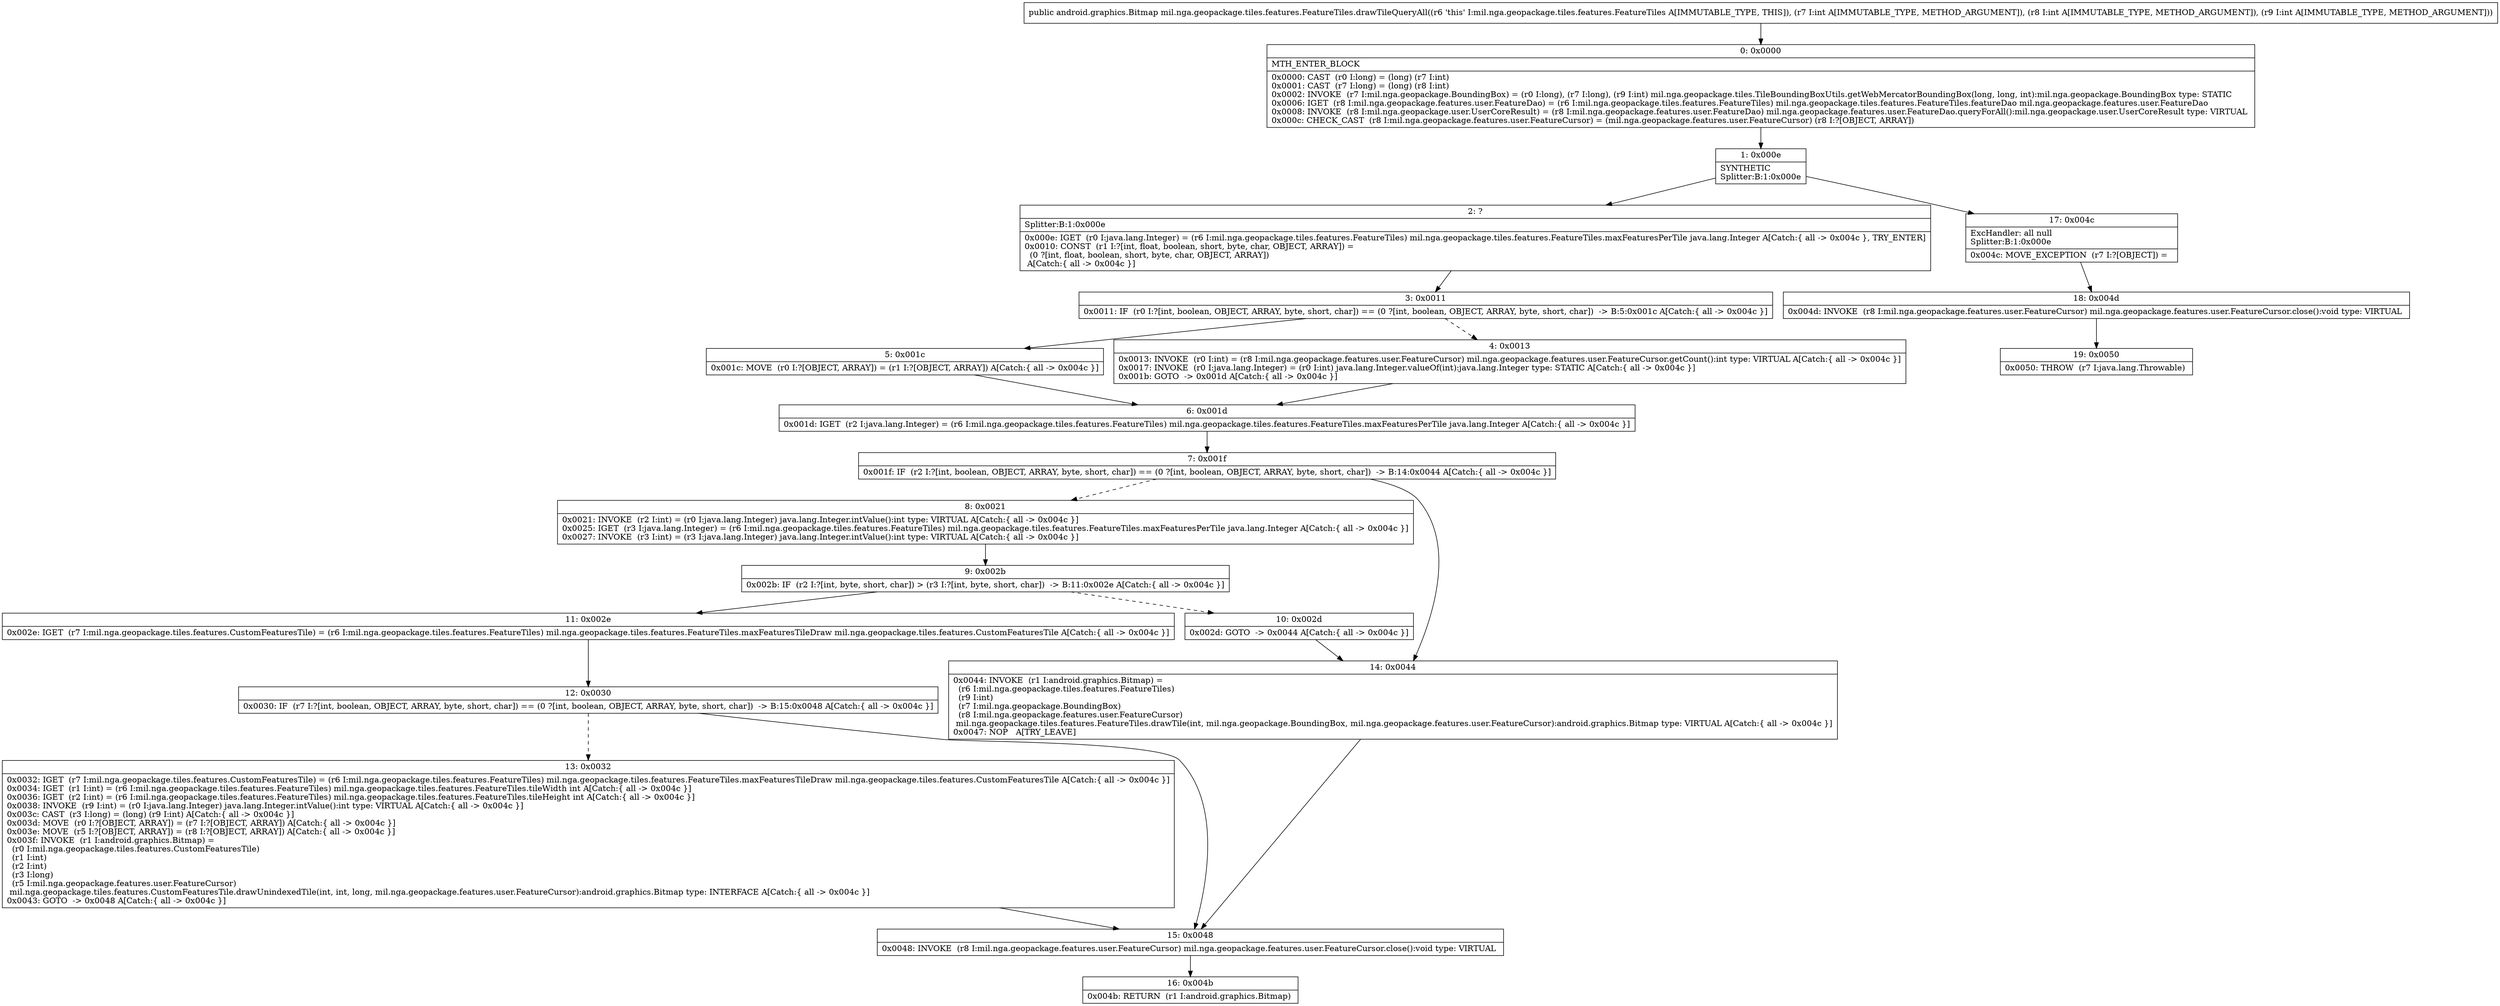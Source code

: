 digraph "CFG formil.nga.geopackage.tiles.features.FeatureTiles.drawTileQueryAll(III)Landroid\/graphics\/Bitmap;" {
Node_0 [shape=record,label="{0\:\ 0x0000|MTH_ENTER_BLOCK\l|0x0000: CAST  (r0 I:long) = (long) (r7 I:int) \l0x0001: CAST  (r7 I:long) = (long) (r8 I:int) \l0x0002: INVOKE  (r7 I:mil.nga.geopackage.BoundingBox) = (r0 I:long), (r7 I:long), (r9 I:int) mil.nga.geopackage.tiles.TileBoundingBoxUtils.getWebMercatorBoundingBox(long, long, int):mil.nga.geopackage.BoundingBox type: STATIC \l0x0006: IGET  (r8 I:mil.nga.geopackage.features.user.FeatureDao) = (r6 I:mil.nga.geopackage.tiles.features.FeatureTiles) mil.nga.geopackage.tiles.features.FeatureTiles.featureDao mil.nga.geopackage.features.user.FeatureDao \l0x0008: INVOKE  (r8 I:mil.nga.geopackage.user.UserCoreResult) = (r8 I:mil.nga.geopackage.features.user.FeatureDao) mil.nga.geopackage.features.user.FeatureDao.queryForAll():mil.nga.geopackage.user.UserCoreResult type: VIRTUAL \l0x000c: CHECK_CAST  (r8 I:mil.nga.geopackage.features.user.FeatureCursor) = (mil.nga.geopackage.features.user.FeatureCursor) (r8 I:?[OBJECT, ARRAY]) \l}"];
Node_1 [shape=record,label="{1\:\ 0x000e|SYNTHETIC\lSplitter:B:1:0x000e\l}"];
Node_2 [shape=record,label="{2\:\ ?|Splitter:B:1:0x000e\l|0x000e: IGET  (r0 I:java.lang.Integer) = (r6 I:mil.nga.geopackage.tiles.features.FeatureTiles) mil.nga.geopackage.tiles.features.FeatureTiles.maxFeaturesPerTile java.lang.Integer A[Catch:\{ all \-\> 0x004c \}, TRY_ENTER]\l0x0010: CONST  (r1 I:?[int, float, boolean, short, byte, char, OBJECT, ARRAY]) = \l  (0 ?[int, float, boolean, short, byte, char, OBJECT, ARRAY])\l A[Catch:\{ all \-\> 0x004c \}]\l}"];
Node_3 [shape=record,label="{3\:\ 0x0011|0x0011: IF  (r0 I:?[int, boolean, OBJECT, ARRAY, byte, short, char]) == (0 ?[int, boolean, OBJECT, ARRAY, byte, short, char])  \-\> B:5:0x001c A[Catch:\{ all \-\> 0x004c \}]\l}"];
Node_4 [shape=record,label="{4\:\ 0x0013|0x0013: INVOKE  (r0 I:int) = (r8 I:mil.nga.geopackage.features.user.FeatureCursor) mil.nga.geopackage.features.user.FeatureCursor.getCount():int type: VIRTUAL A[Catch:\{ all \-\> 0x004c \}]\l0x0017: INVOKE  (r0 I:java.lang.Integer) = (r0 I:int) java.lang.Integer.valueOf(int):java.lang.Integer type: STATIC A[Catch:\{ all \-\> 0x004c \}]\l0x001b: GOTO  \-\> 0x001d A[Catch:\{ all \-\> 0x004c \}]\l}"];
Node_5 [shape=record,label="{5\:\ 0x001c|0x001c: MOVE  (r0 I:?[OBJECT, ARRAY]) = (r1 I:?[OBJECT, ARRAY]) A[Catch:\{ all \-\> 0x004c \}]\l}"];
Node_6 [shape=record,label="{6\:\ 0x001d|0x001d: IGET  (r2 I:java.lang.Integer) = (r6 I:mil.nga.geopackage.tiles.features.FeatureTiles) mil.nga.geopackage.tiles.features.FeatureTiles.maxFeaturesPerTile java.lang.Integer A[Catch:\{ all \-\> 0x004c \}]\l}"];
Node_7 [shape=record,label="{7\:\ 0x001f|0x001f: IF  (r2 I:?[int, boolean, OBJECT, ARRAY, byte, short, char]) == (0 ?[int, boolean, OBJECT, ARRAY, byte, short, char])  \-\> B:14:0x0044 A[Catch:\{ all \-\> 0x004c \}]\l}"];
Node_8 [shape=record,label="{8\:\ 0x0021|0x0021: INVOKE  (r2 I:int) = (r0 I:java.lang.Integer) java.lang.Integer.intValue():int type: VIRTUAL A[Catch:\{ all \-\> 0x004c \}]\l0x0025: IGET  (r3 I:java.lang.Integer) = (r6 I:mil.nga.geopackage.tiles.features.FeatureTiles) mil.nga.geopackage.tiles.features.FeatureTiles.maxFeaturesPerTile java.lang.Integer A[Catch:\{ all \-\> 0x004c \}]\l0x0027: INVOKE  (r3 I:int) = (r3 I:java.lang.Integer) java.lang.Integer.intValue():int type: VIRTUAL A[Catch:\{ all \-\> 0x004c \}]\l}"];
Node_9 [shape=record,label="{9\:\ 0x002b|0x002b: IF  (r2 I:?[int, byte, short, char]) \> (r3 I:?[int, byte, short, char])  \-\> B:11:0x002e A[Catch:\{ all \-\> 0x004c \}]\l}"];
Node_10 [shape=record,label="{10\:\ 0x002d|0x002d: GOTO  \-\> 0x0044 A[Catch:\{ all \-\> 0x004c \}]\l}"];
Node_11 [shape=record,label="{11\:\ 0x002e|0x002e: IGET  (r7 I:mil.nga.geopackage.tiles.features.CustomFeaturesTile) = (r6 I:mil.nga.geopackage.tiles.features.FeatureTiles) mil.nga.geopackage.tiles.features.FeatureTiles.maxFeaturesTileDraw mil.nga.geopackage.tiles.features.CustomFeaturesTile A[Catch:\{ all \-\> 0x004c \}]\l}"];
Node_12 [shape=record,label="{12\:\ 0x0030|0x0030: IF  (r7 I:?[int, boolean, OBJECT, ARRAY, byte, short, char]) == (0 ?[int, boolean, OBJECT, ARRAY, byte, short, char])  \-\> B:15:0x0048 A[Catch:\{ all \-\> 0x004c \}]\l}"];
Node_13 [shape=record,label="{13\:\ 0x0032|0x0032: IGET  (r7 I:mil.nga.geopackage.tiles.features.CustomFeaturesTile) = (r6 I:mil.nga.geopackage.tiles.features.FeatureTiles) mil.nga.geopackage.tiles.features.FeatureTiles.maxFeaturesTileDraw mil.nga.geopackage.tiles.features.CustomFeaturesTile A[Catch:\{ all \-\> 0x004c \}]\l0x0034: IGET  (r1 I:int) = (r6 I:mil.nga.geopackage.tiles.features.FeatureTiles) mil.nga.geopackage.tiles.features.FeatureTiles.tileWidth int A[Catch:\{ all \-\> 0x004c \}]\l0x0036: IGET  (r2 I:int) = (r6 I:mil.nga.geopackage.tiles.features.FeatureTiles) mil.nga.geopackage.tiles.features.FeatureTiles.tileHeight int A[Catch:\{ all \-\> 0x004c \}]\l0x0038: INVOKE  (r9 I:int) = (r0 I:java.lang.Integer) java.lang.Integer.intValue():int type: VIRTUAL A[Catch:\{ all \-\> 0x004c \}]\l0x003c: CAST  (r3 I:long) = (long) (r9 I:int) A[Catch:\{ all \-\> 0x004c \}]\l0x003d: MOVE  (r0 I:?[OBJECT, ARRAY]) = (r7 I:?[OBJECT, ARRAY]) A[Catch:\{ all \-\> 0x004c \}]\l0x003e: MOVE  (r5 I:?[OBJECT, ARRAY]) = (r8 I:?[OBJECT, ARRAY]) A[Catch:\{ all \-\> 0x004c \}]\l0x003f: INVOKE  (r1 I:android.graphics.Bitmap) = \l  (r0 I:mil.nga.geopackage.tiles.features.CustomFeaturesTile)\l  (r1 I:int)\l  (r2 I:int)\l  (r3 I:long)\l  (r5 I:mil.nga.geopackage.features.user.FeatureCursor)\l mil.nga.geopackage.tiles.features.CustomFeaturesTile.drawUnindexedTile(int, int, long, mil.nga.geopackage.features.user.FeatureCursor):android.graphics.Bitmap type: INTERFACE A[Catch:\{ all \-\> 0x004c \}]\l0x0043: GOTO  \-\> 0x0048 A[Catch:\{ all \-\> 0x004c \}]\l}"];
Node_14 [shape=record,label="{14\:\ 0x0044|0x0044: INVOKE  (r1 I:android.graphics.Bitmap) = \l  (r6 I:mil.nga.geopackage.tiles.features.FeatureTiles)\l  (r9 I:int)\l  (r7 I:mil.nga.geopackage.BoundingBox)\l  (r8 I:mil.nga.geopackage.features.user.FeatureCursor)\l mil.nga.geopackage.tiles.features.FeatureTiles.drawTile(int, mil.nga.geopackage.BoundingBox, mil.nga.geopackage.features.user.FeatureCursor):android.graphics.Bitmap type: VIRTUAL A[Catch:\{ all \-\> 0x004c \}]\l0x0047: NOP   A[TRY_LEAVE]\l}"];
Node_15 [shape=record,label="{15\:\ 0x0048|0x0048: INVOKE  (r8 I:mil.nga.geopackage.features.user.FeatureCursor) mil.nga.geopackage.features.user.FeatureCursor.close():void type: VIRTUAL \l}"];
Node_16 [shape=record,label="{16\:\ 0x004b|0x004b: RETURN  (r1 I:android.graphics.Bitmap) \l}"];
Node_17 [shape=record,label="{17\:\ 0x004c|ExcHandler: all null\lSplitter:B:1:0x000e\l|0x004c: MOVE_EXCEPTION  (r7 I:?[OBJECT]) =  \l}"];
Node_18 [shape=record,label="{18\:\ 0x004d|0x004d: INVOKE  (r8 I:mil.nga.geopackage.features.user.FeatureCursor) mil.nga.geopackage.features.user.FeatureCursor.close():void type: VIRTUAL \l}"];
Node_19 [shape=record,label="{19\:\ 0x0050|0x0050: THROW  (r7 I:java.lang.Throwable) \l}"];
MethodNode[shape=record,label="{public android.graphics.Bitmap mil.nga.geopackage.tiles.features.FeatureTiles.drawTileQueryAll((r6 'this' I:mil.nga.geopackage.tiles.features.FeatureTiles A[IMMUTABLE_TYPE, THIS]), (r7 I:int A[IMMUTABLE_TYPE, METHOD_ARGUMENT]), (r8 I:int A[IMMUTABLE_TYPE, METHOD_ARGUMENT]), (r9 I:int A[IMMUTABLE_TYPE, METHOD_ARGUMENT])) }"];
MethodNode -> Node_0;
Node_0 -> Node_1;
Node_1 -> Node_2;
Node_1 -> Node_17;
Node_2 -> Node_3;
Node_3 -> Node_4[style=dashed];
Node_3 -> Node_5;
Node_4 -> Node_6;
Node_5 -> Node_6;
Node_6 -> Node_7;
Node_7 -> Node_8[style=dashed];
Node_7 -> Node_14;
Node_8 -> Node_9;
Node_9 -> Node_10[style=dashed];
Node_9 -> Node_11;
Node_10 -> Node_14;
Node_11 -> Node_12;
Node_12 -> Node_13[style=dashed];
Node_12 -> Node_15;
Node_13 -> Node_15;
Node_14 -> Node_15;
Node_15 -> Node_16;
Node_17 -> Node_18;
Node_18 -> Node_19;
}

